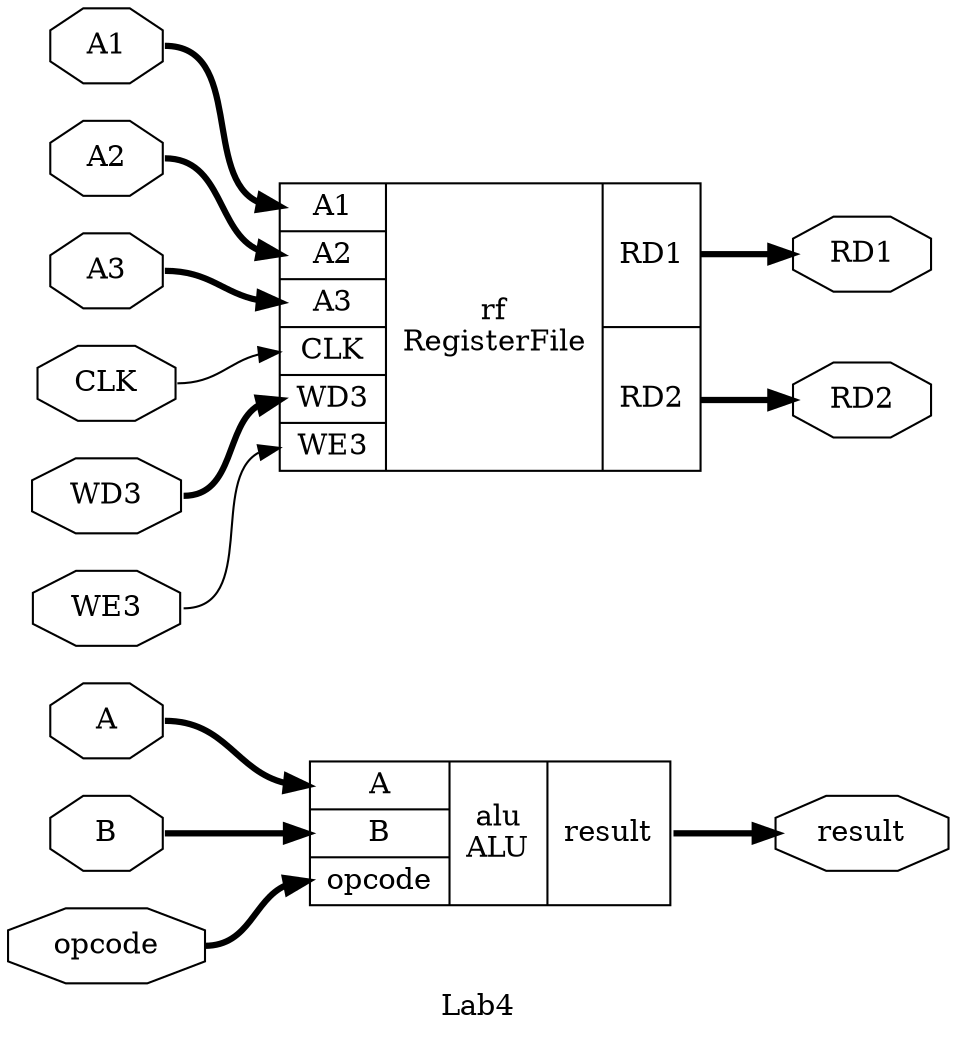 digraph "Lab4" {
label="Lab4";
rankdir="LR";
remincross=true;
n1 [ shape=octagon, label="result", color="black", fontcolor="black" ];
n2 [ shape=octagon, label="RD2", color="black", fontcolor="black" ];
n3 [ shape=octagon, label="RD1", color="black", fontcolor="black" ];
n4 [ shape=octagon, label="opcode", color="black", fontcolor="black" ];
n5 [ shape=octagon, label="B", color="black", fontcolor="black" ];
n6 [ shape=octagon, label="A", color="black", fontcolor="black" ];
n7 [ shape=octagon, label="WD3", color="black", fontcolor="black" ];
n8 [ shape=octagon, label="A3", color="black", fontcolor="black" ];
n9 [ shape=octagon, label="A2", color="black", fontcolor="black" ];
n10 [ shape=octagon, label="A1", color="black", fontcolor="black" ];
n11 [ shape=octagon, label="WE3", color="black", fontcolor="black" ];
n12 [ shape=octagon, label="CLK", color="black", fontcolor="black" ];
c13 [ shape=record, label="{{<p6> A|<p5> B|<p4> opcode}|alu\nALU|{<p1> result}}",  ];
c14 [ shape=record, label="{{<p10> A1|<p9> A2|<p8> A3|<p12> CLK|<p7> WD3|<p11> WE3}|rf\nRegisterFile|{<p3> RD1|<p2> RD2}}",  ];
c13:p1:e -> n1:w [color="black", fontcolor="black", style="setlinewidth(3)", label=""];
n10:e -> c14:p10:w [color="black", fontcolor="black", style="setlinewidth(3)", label=""];
n11:e -> c14:p11:w [color="black", fontcolor="black", label=""];
n12:e -> c14:p12:w [color="black", fontcolor="black", label=""];
c14:p2:e -> n2:w [color="black", fontcolor="black", style="setlinewidth(3)", label=""];
c14:p3:e -> n3:w [color="black", fontcolor="black", style="setlinewidth(3)", label=""];
n4:e -> c13:p4:w [color="black", fontcolor="black", style="setlinewidth(3)", label=""];
n5:e -> c13:p5:w [color="black", fontcolor="black", style="setlinewidth(3)", label=""];
n6:e -> c13:p6:w [color="black", fontcolor="black", style="setlinewidth(3)", label=""];
n7:e -> c14:p7:w [color="black", fontcolor="black", style="setlinewidth(3)", label=""];
n8:e -> c14:p8:w [color="black", fontcolor="black", style="setlinewidth(3)", label=""];
n9:e -> c14:p9:w [color="black", fontcolor="black", style="setlinewidth(3)", label=""];
}
